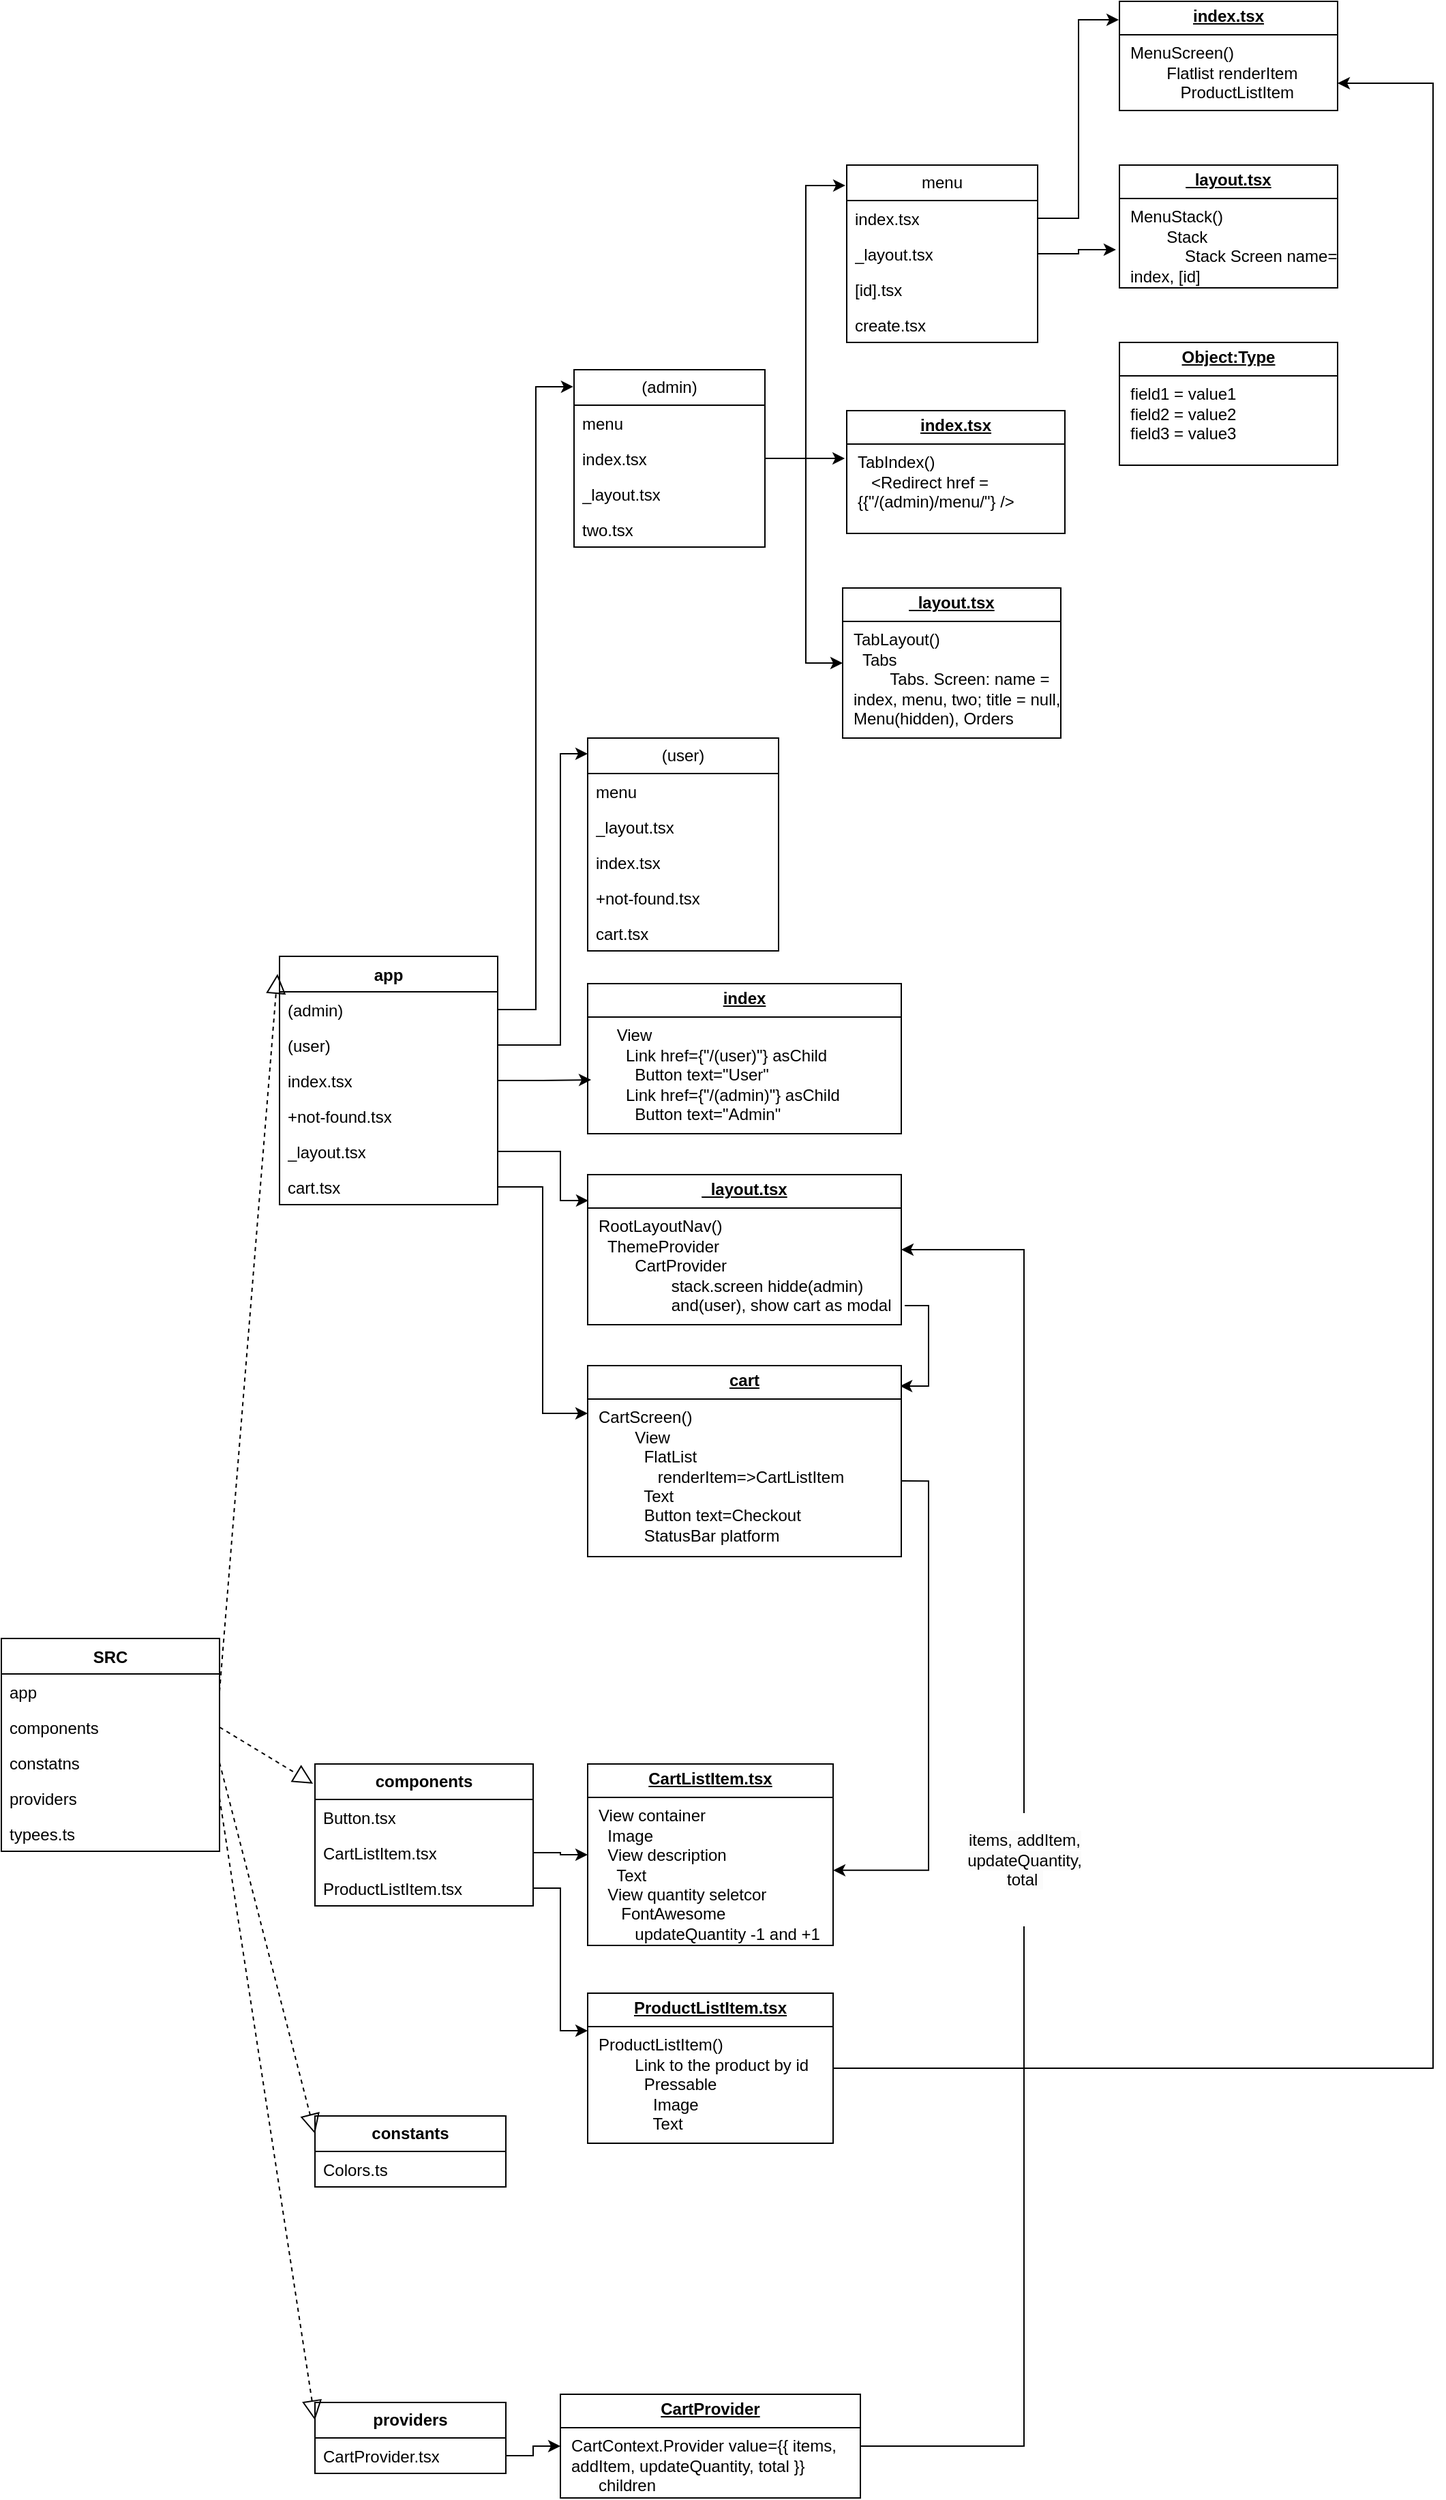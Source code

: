 <mxfile version="24.0.4" type="github">
  <diagram id="C5RBs43oDa-KdzZeNtuy" name="Page-1">
    <mxGraphModel dx="447" dy="1834" grid="1" gridSize="10" guides="1" tooltips="1" connect="1" arrows="1" fold="1" page="1" pageScale="1" pageWidth="827" pageHeight="1169" math="0" shadow="0">
      <root>
        <mxCell id="WIyWlLk6GJQsqaUBKTNV-0" />
        <mxCell id="WIyWlLk6GJQsqaUBKTNV-1" parent="WIyWlLk6GJQsqaUBKTNV-0" />
        <mxCell id="7DKWtnM72iD58uDvNaHA-1" value="SRC" style="swimlane;fontStyle=1;align=center;verticalAlign=top;childLayout=stackLayout;horizontal=1;startSize=26;horizontalStack=0;resizeParent=1;resizeParentMax=0;resizeLast=0;collapsible=1;marginBottom=0;whiteSpace=wrap;html=1;" vertex="1" parent="WIyWlLk6GJQsqaUBKTNV-1">
          <mxGeometry x="50" y="840" width="160" height="156" as="geometry" />
        </mxCell>
        <mxCell id="7DKWtnM72iD58uDvNaHA-2" value="app" style="text;strokeColor=none;fillColor=none;align=left;verticalAlign=top;spacingLeft=4;spacingRight=4;overflow=hidden;rotatable=0;points=[[0,0.5],[1,0.5]];portConstraint=eastwest;whiteSpace=wrap;html=1;" vertex="1" parent="7DKWtnM72iD58uDvNaHA-1">
          <mxGeometry y="26" width="160" height="26" as="geometry" />
        </mxCell>
        <mxCell id="7DKWtnM72iD58uDvNaHA-4" value="components" style="text;align=left;verticalAlign=top;spacingLeft=4;spacingRight=4;overflow=hidden;rotatable=0;points=[[0,0.5],[1,0.5]];portConstraint=eastwest;whiteSpace=wrap;html=1;" vertex="1" parent="7DKWtnM72iD58uDvNaHA-1">
          <mxGeometry y="52" width="160" height="26" as="geometry" />
        </mxCell>
        <mxCell id="7DKWtnM72iD58uDvNaHA-6" value="constatns&lt;span style=&quot;white-space: pre;&quot;&gt;&#x9;&lt;/span&gt;" style="text;strokeColor=none;fillColor=none;align=left;verticalAlign=top;spacingLeft=4;spacingRight=4;overflow=hidden;rotatable=0;points=[[0,0.5],[1,0.5]];portConstraint=eastwest;whiteSpace=wrap;html=1;" vertex="1" parent="7DKWtnM72iD58uDvNaHA-1">
          <mxGeometry y="78" width="160" height="26" as="geometry" />
        </mxCell>
        <mxCell id="7DKWtnM72iD58uDvNaHA-5" value="providers" style="text;strokeColor=none;fillColor=none;align=left;verticalAlign=top;spacingLeft=4;spacingRight=4;overflow=hidden;rotatable=0;points=[[0,0.5],[1,0.5]];portConstraint=eastwest;whiteSpace=wrap;html=1;" vertex="1" parent="7DKWtnM72iD58uDvNaHA-1">
          <mxGeometry y="104" width="160" height="26" as="geometry" />
        </mxCell>
        <mxCell id="7DKWtnM72iD58uDvNaHA-7" value="typees.ts" style="text;strokeColor=none;fillColor=none;align=left;verticalAlign=top;spacingLeft=4;spacingRight=4;overflow=hidden;rotatable=0;points=[[0,0.5],[1,0.5]];portConstraint=eastwest;whiteSpace=wrap;html=1;" vertex="1" parent="7DKWtnM72iD58uDvNaHA-1">
          <mxGeometry y="130" width="160" height="26" as="geometry" />
        </mxCell>
        <mxCell id="7DKWtnM72iD58uDvNaHA-8" value="app" style="swimlane;fontStyle=1;align=center;verticalAlign=top;childLayout=stackLayout;horizontal=1;startSize=26;horizontalStack=0;resizeParent=1;resizeParentMax=0;resizeLast=0;collapsible=1;marginBottom=0;whiteSpace=wrap;html=1;" vertex="1" parent="WIyWlLk6GJQsqaUBKTNV-1">
          <mxGeometry x="254" y="340" width="160" height="182" as="geometry" />
        </mxCell>
        <mxCell id="7DKWtnM72iD58uDvNaHA-9" value="(admin)" style="text;strokeColor=none;fillColor=none;align=left;verticalAlign=top;spacingLeft=4;spacingRight=4;overflow=hidden;rotatable=0;points=[[0,0.5],[1,0.5]];portConstraint=eastwest;whiteSpace=wrap;html=1;" vertex="1" parent="7DKWtnM72iD58uDvNaHA-8">
          <mxGeometry y="26" width="160" height="26" as="geometry" />
        </mxCell>
        <mxCell id="7DKWtnM72iD58uDvNaHA-11" value="(user)" style="text;strokeColor=none;fillColor=none;align=left;verticalAlign=top;spacingLeft=4;spacingRight=4;overflow=hidden;rotatable=0;points=[[0,0.5],[1,0.5]];portConstraint=eastwest;whiteSpace=wrap;html=1;" vertex="1" parent="7DKWtnM72iD58uDvNaHA-8">
          <mxGeometry y="52" width="160" height="26" as="geometry" />
        </mxCell>
        <mxCell id="7DKWtnM72iD58uDvNaHA-12" value="index.tsx" style="text;strokeColor=none;fillColor=none;align=left;verticalAlign=top;spacingLeft=4;spacingRight=4;overflow=hidden;rotatable=0;points=[[0,0.5],[1,0.5]];portConstraint=eastwest;whiteSpace=wrap;html=1;" vertex="1" parent="7DKWtnM72iD58uDvNaHA-8">
          <mxGeometry y="78" width="160" height="26" as="geometry" />
        </mxCell>
        <mxCell id="7DKWtnM72iD58uDvNaHA-15" value="+not-found.tsx" style="text;strokeColor=none;fillColor=none;align=left;verticalAlign=top;spacingLeft=4;spacingRight=4;overflow=hidden;rotatable=0;points=[[0,0.5],[1,0.5]];portConstraint=eastwest;whiteSpace=wrap;html=1;" vertex="1" parent="7DKWtnM72iD58uDvNaHA-8">
          <mxGeometry y="104" width="160" height="26" as="geometry" />
        </mxCell>
        <mxCell id="7DKWtnM72iD58uDvNaHA-14" value="_layout.tsx" style="text;strokeColor=none;fillColor=none;align=left;verticalAlign=top;spacingLeft=4;spacingRight=4;overflow=hidden;rotatable=0;points=[[0,0.5],[1,0.5]];portConstraint=eastwest;whiteSpace=wrap;html=1;" vertex="1" parent="7DKWtnM72iD58uDvNaHA-8">
          <mxGeometry y="130" width="160" height="26" as="geometry" />
        </mxCell>
        <mxCell id="7DKWtnM72iD58uDvNaHA-13" value="cart.tsx" style="text;strokeColor=none;fillColor=none;align=left;verticalAlign=top;spacingLeft=4;spacingRight=4;overflow=hidden;rotatable=0;points=[[0,0.5],[1,0.5]];portConstraint=eastwest;whiteSpace=wrap;html=1;" vertex="1" parent="7DKWtnM72iD58uDvNaHA-8">
          <mxGeometry y="156" width="160" height="26" as="geometry" />
        </mxCell>
        <mxCell id="7DKWtnM72iD58uDvNaHA-20" value="&lt;b&gt;components&lt;/b&gt;" style="swimlane;fontStyle=0;childLayout=stackLayout;horizontal=1;startSize=26;fillColor=none;horizontalStack=0;resizeParent=1;resizeParentMax=0;resizeLast=0;collapsible=1;marginBottom=0;whiteSpace=wrap;html=1;" vertex="1" parent="WIyWlLk6GJQsqaUBKTNV-1">
          <mxGeometry x="280" y="932" width="160" height="104" as="geometry" />
        </mxCell>
        <mxCell id="7DKWtnM72iD58uDvNaHA-21" value="Button.tsx" style="text;strokeColor=none;fillColor=none;align=left;verticalAlign=top;spacingLeft=4;spacingRight=4;overflow=hidden;rotatable=0;points=[[0,0.5],[1,0.5]];portConstraint=eastwest;whiteSpace=wrap;html=1;" vertex="1" parent="7DKWtnM72iD58uDvNaHA-20">
          <mxGeometry y="26" width="160" height="26" as="geometry" />
        </mxCell>
        <mxCell id="7DKWtnM72iD58uDvNaHA-22" value="CartListItem.tsx" style="text;strokeColor=none;fillColor=none;align=left;verticalAlign=top;spacingLeft=4;spacingRight=4;overflow=hidden;rotatable=0;points=[[0,0.5],[1,0.5]];portConstraint=eastwest;whiteSpace=wrap;html=1;" vertex="1" parent="7DKWtnM72iD58uDvNaHA-20">
          <mxGeometry y="52" width="160" height="26" as="geometry" />
        </mxCell>
        <mxCell id="7DKWtnM72iD58uDvNaHA-23" value="ProductListItem.tsx" style="text;strokeColor=none;fillColor=none;align=left;verticalAlign=top;spacingLeft=4;spacingRight=4;overflow=hidden;rotatable=0;points=[[0,0.5],[1,0.5]];portConstraint=eastwest;whiteSpace=wrap;html=1;" vertex="1" parent="7DKWtnM72iD58uDvNaHA-20">
          <mxGeometry y="78" width="160" height="26" as="geometry" />
        </mxCell>
        <mxCell id="7DKWtnM72iD58uDvNaHA-24" value="&lt;b&gt;constants&lt;/b&gt;" style="swimlane;fontStyle=0;childLayout=stackLayout;horizontal=1;startSize=26;fillColor=none;horizontalStack=0;resizeParent=1;resizeParentMax=0;resizeLast=0;collapsible=1;marginBottom=0;whiteSpace=wrap;html=1;" vertex="1" parent="WIyWlLk6GJQsqaUBKTNV-1">
          <mxGeometry x="280" y="1190" width="140" height="52" as="geometry" />
        </mxCell>
        <mxCell id="7DKWtnM72iD58uDvNaHA-25" value="Colors.ts" style="text;strokeColor=none;fillColor=none;align=left;verticalAlign=top;spacingLeft=4;spacingRight=4;overflow=hidden;rotatable=0;points=[[0,0.5],[1,0.5]];portConstraint=eastwest;whiteSpace=wrap;html=1;" vertex="1" parent="7DKWtnM72iD58uDvNaHA-24">
          <mxGeometry y="26" width="140" height="26" as="geometry" />
        </mxCell>
        <mxCell id="7DKWtnM72iD58uDvNaHA-28" value="&lt;b&gt;providers&lt;/b&gt;" style="swimlane;fontStyle=0;childLayout=stackLayout;horizontal=1;startSize=26;fillColor=none;horizontalStack=0;resizeParent=1;resizeParentMax=0;resizeLast=0;collapsible=1;marginBottom=0;whiteSpace=wrap;html=1;" vertex="1" parent="WIyWlLk6GJQsqaUBKTNV-1">
          <mxGeometry x="280" y="1400" width="140" height="52" as="geometry" />
        </mxCell>
        <mxCell id="7DKWtnM72iD58uDvNaHA-29" value="CartProvider.tsx" style="text;strokeColor=none;fillColor=none;align=left;verticalAlign=top;spacingLeft=4;spacingRight=4;overflow=hidden;rotatable=0;points=[[0,0.5],[1,0.5]];portConstraint=eastwest;whiteSpace=wrap;html=1;" vertex="1" parent="7DKWtnM72iD58uDvNaHA-28">
          <mxGeometry y="26" width="140" height="26" as="geometry" />
        </mxCell>
        <mxCell id="7DKWtnM72iD58uDvNaHA-33" value="" style="endArrow=block;dashed=1;endFill=0;endSize=12;html=1;rounded=0;entryX=-0.009;entryY=0.071;entryDx=0;entryDy=0;entryPerimeter=0;exitX=1;exitY=0.5;exitDx=0;exitDy=0;" edge="1" parent="WIyWlLk6GJQsqaUBKTNV-1" source="7DKWtnM72iD58uDvNaHA-2" target="7DKWtnM72iD58uDvNaHA-8">
          <mxGeometry width="160" relative="1" as="geometry">
            <mxPoint x="210" y="300" as="sourcePoint" />
            <mxPoint x="260" y="130" as="targetPoint" />
          </mxGeometry>
        </mxCell>
        <mxCell id="7DKWtnM72iD58uDvNaHA-34" value="" style="endArrow=block;dashed=1;endFill=0;endSize=12;html=1;rounded=0;entryX=-0.009;entryY=0.139;entryDx=0;entryDy=0;entryPerimeter=0;exitX=1;exitY=0.5;exitDx=0;exitDy=0;" edge="1" parent="WIyWlLk6GJQsqaUBKTNV-1" source="7DKWtnM72iD58uDvNaHA-4" target="7DKWtnM72iD58uDvNaHA-20">
          <mxGeometry width="160" relative="1" as="geometry">
            <mxPoint x="220" y="310" as="sourcePoint" />
            <mxPoint x="279" y="143" as="targetPoint" />
          </mxGeometry>
        </mxCell>
        <mxCell id="7DKWtnM72iD58uDvNaHA-35" value="" style="endArrow=block;dashed=1;endFill=0;endSize=12;html=1;rounded=0;entryX=0;entryY=0.25;entryDx=0;entryDy=0;exitX=1;exitY=0.5;exitDx=0;exitDy=0;" edge="1" parent="WIyWlLk6GJQsqaUBKTNV-1" source="7DKWtnM72iD58uDvNaHA-6" target="7DKWtnM72iD58uDvNaHA-24">
          <mxGeometry width="160" relative="1" as="geometry">
            <mxPoint x="211" y="350" as="sourcePoint" />
            <mxPoint x="270" y="369" as="targetPoint" />
          </mxGeometry>
        </mxCell>
        <mxCell id="7DKWtnM72iD58uDvNaHA-36" value="" style="endArrow=block;dashed=1;endFill=0;endSize=12;html=1;rounded=0;entryX=0;entryY=0.25;entryDx=0;entryDy=0;exitX=1;exitY=0.5;exitDx=0;exitDy=0;" edge="1" parent="WIyWlLk6GJQsqaUBKTNV-1" source="7DKWtnM72iD58uDvNaHA-5" target="7DKWtnM72iD58uDvNaHA-28">
          <mxGeometry width="160" relative="1" as="geometry">
            <mxPoint x="211" y="380" as="sourcePoint" />
            <mxPoint x="270" y="503" as="targetPoint" />
          </mxGeometry>
        </mxCell>
        <mxCell id="7DKWtnM72iD58uDvNaHA-101" style="edgeStyle=orthogonalEdgeStyle;rounded=0;orthogonalLoop=1;jettySize=auto;html=1;entryX=0;entryY=0.5;entryDx=0;entryDy=0;" edge="1" parent="WIyWlLk6GJQsqaUBKTNV-1" source="7DKWtnM72iD58uDvNaHA-38" target="7DKWtnM72iD58uDvNaHA-95">
          <mxGeometry relative="1" as="geometry">
            <Array as="points">
              <mxPoint x="640" y="-25" />
              <mxPoint x="640" y="125" />
            </Array>
          </mxGeometry>
        </mxCell>
        <mxCell id="7DKWtnM72iD58uDvNaHA-38" value="(admin)" style="swimlane;fontStyle=0;childLayout=stackLayout;horizontal=1;startSize=26;fillColor=none;horizontalStack=0;resizeParent=1;resizeParentMax=0;resizeLast=0;collapsible=1;marginBottom=0;whiteSpace=wrap;html=1;" vertex="1" parent="WIyWlLk6GJQsqaUBKTNV-1">
          <mxGeometry x="470" y="-90" width="140" height="130" as="geometry" />
        </mxCell>
        <mxCell id="7DKWtnM72iD58uDvNaHA-39" value="menu" style="text;strokeColor=none;fillColor=none;align=left;verticalAlign=top;spacingLeft=4;spacingRight=4;overflow=hidden;rotatable=0;points=[[0,0.5],[1,0.5]];portConstraint=eastwest;whiteSpace=wrap;html=1;" vertex="1" parent="7DKWtnM72iD58uDvNaHA-38">
          <mxGeometry y="26" width="140" height="26" as="geometry" />
        </mxCell>
        <mxCell id="7DKWtnM72iD58uDvNaHA-40" value="index.tsx&lt;span style=&quot;white-space: pre;&quot;&gt;&#x9;&lt;/span&gt;&lt;span style=&quot;white-space: pre;&quot;&gt;&#x9;&lt;/span&gt;" style="text;strokeColor=none;fillColor=none;align=left;verticalAlign=top;spacingLeft=4;spacingRight=4;overflow=hidden;rotatable=0;points=[[0,0.5],[1,0.5]];portConstraint=eastwest;whiteSpace=wrap;html=1;" vertex="1" parent="7DKWtnM72iD58uDvNaHA-38">
          <mxGeometry y="52" width="140" height="26" as="geometry" />
        </mxCell>
        <mxCell id="7DKWtnM72iD58uDvNaHA-41" value="_layout.tsx" style="text;strokeColor=none;fillColor=none;align=left;verticalAlign=top;spacingLeft=4;spacingRight=4;overflow=hidden;rotatable=0;points=[[0,0.5],[1,0.5]];portConstraint=eastwest;whiteSpace=wrap;html=1;" vertex="1" parent="7DKWtnM72iD58uDvNaHA-38">
          <mxGeometry y="78" width="140" height="26" as="geometry" />
        </mxCell>
        <mxCell id="7DKWtnM72iD58uDvNaHA-42" value="two.tsx" style="text;strokeColor=none;fillColor=none;align=left;verticalAlign=top;spacingLeft=4;spacingRight=4;overflow=hidden;rotatable=0;points=[[0,0.5],[1,0.5]];portConstraint=eastwest;whiteSpace=wrap;html=1;" vertex="1" parent="7DKWtnM72iD58uDvNaHA-38">
          <mxGeometry y="104" width="140" height="26" as="geometry" />
        </mxCell>
        <mxCell id="7DKWtnM72iD58uDvNaHA-47" value="(user)" style="swimlane;fontStyle=0;childLayout=stackLayout;horizontal=1;startSize=26;fillColor=none;horizontalStack=0;resizeParent=1;resizeParentMax=0;resizeLast=0;collapsible=1;marginBottom=0;whiteSpace=wrap;html=1;" vertex="1" parent="WIyWlLk6GJQsqaUBKTNV-1">
          <mxGeometry x="480" y="180" width="140" height="156" as="geometry" />
        </mxCell>
        <mxCell id="7DKWtnM72iD58uDvNaHA-48" value="menu" style="text;strokeColor=none;fillColor=none;align=left;verticalAlign=top;spacingLeft=4;spacingRight=4;overflow=hidden;rotatable=0;points=[[0,0.5],[1,0.5]];portConstraint=eastwest;whiteSpace=wrap;html=1;" vertex="1" parent="7DKWtnM72iD58uDvNaHA-47">
          <mxGeometry y="26" width="140" height="26" as="geometry" />
        </mxCell>
        <mxCell id="7DKWtnM72iD58uDvNaHA-49" value="_layout.tsx&lt;span style=&quot;white-space: pre;&quot;&gt;&#x9;&lt;/span&gt;&lt;span style=&quot;white-space: pre;&quot;&gt;&#x9;&lt;/span&gt;" style="text;strokeColor=none;fillColor=none;align=left;verticalAlign=top;spacingLeft=4;spacingRight=4;overflow=hidden;rotatable=0;points=[[0,0.5],[1,0.5]];portConstraint=eastwest;whiteSpace=wrap;html=1;" vertex="1" parent="7DKWtnM72iD58uDvNaHA-47">
          <mxGeometry y="52" width="140" height="26" as="geometry" />
        </mxCell>
        <mxCell id="7DKWtnM72iD58uDvNaHA-50" value="index.tsx" style="text;strokeColor=none;fillColor=none;align=left;verticalAlign=top;spacingLeft=4;spacingRight=4;overflow=hidden;rotatable=0;points=[[0,0.5],[1,0.5]];portConstraint=eastwest;whiteSpace=wrap;html=1;" vertex="1" parent="7DKWtnM72iD58uDvNaHA-47">
          <mxGeometry y="78" width="140" height="26" as="geometry" />
        </mxCell>
        <mxCell id="7DKWtnM72iD58uDvNaHA-51" value="+not-found.tsx" style="text;strokeColor=none;fillColor=none;align=left;verticalAlign=top;spacingLeft=4;spacingRight=4;overflow=hidden;rotatable=0;points=[[0,0.5],[1,0.5]];portConstraint=eastwest;whiteSpace=wrap;html=1;" vertex="1" parent="7DKWtnM72iD58uDvNaHA-47">
          <mxGeometry y="104" width="140" height="26" as="geometry" />
        </mxCell>
        <mxCell id="7DKWtnM72iD58uDvNaHA-52" value="cart.tsx" style="text;strokeColor=none;fillColor=none;align=left;verticalAlign=top;spacingLeft=4;spacingRight=4;overflow=hidden;rotatable=0;points=[[0,0.5],[1,0.5]];portConstraint=eastwest;whiteSpace=wrap;html=1;" vertex="1" parent="7DKWtnM72iD58uDvNaHA-47">
          <mxGeometry y="130" width="140" height="26" as="geometry" />
        </mxCell>
        <mxCell id="7DKWtnM72iD58uDvNaHA-53" value="menu" style="swimlane;fontStyle=0;childLayout=stackLayout;horizontal=1;startSize=26;fillColor=none;horizontalStack=0;resizeParent=1;resizeParentMax=0;resizeLast=0;collapsible=1;marginBottom=0;whiteSpace=wrap;html=1;" vertex="1" parent="WIyWlLk6GJQsqaUBKTNV-1">
          <mxGeometry x="670" y="-240" width="140" height="130" as="geometry" />
        </mxCell>
        <mxCell id="7DKWtnM72iD58uDvNaHA-54" value="index.tsx" style="text;strokeColor=none;fillColor=none;align=left;verticalAlign=top;spacingLeft=4;spacingRight=4;overflow=hidden;rotatable=0;points=[[0,0.5],[1,0.5]];portConstraint=eastwest;whiteSpace=wrap;html=1;" vertex="1" parent="7DKWtnM72iD58uDvNaHA-53">
          <mxGeometry y="26" width="140" height="26" as="geometry" />
        </mxCell>
        <mxCell id="7DKWtnM72iD58uDvNaHA-57" value="_layout.tsx" style="text;strokeColor=none;fillColor=none;align=left;verticalAlign=top;spacingLeft=4;spacingRight=4;overflow=hidden;rotatable=0;points=[[0,0.5],[1,0.5]];portConstraint=eastwest;whiteSpace=wrap;html=1;" vertex="1" parent="7DKWtnM72iD58uDvNaHA-53">
          <mxGeometry y="52" width="140" height="26" as="geometry" />
        </mxCell>
        <mxCell id="7DKWtnM72iD58uDvNaHA-55" value="[id].tsx" style="text;strokeColor=none;fillColor=none;align=left;verticalAlign=top;spacingLeft=4;spacingRight=4;overflow=hidden;rotatable=0;points=[[0,0.5],[1,0.5]];portConstraint=eastwest;whiteSpace=wrap;html=1;" vertex="1" parent="7DKWtnM72iD58uDvNaHA-53">
          <mxGeometry y="78" width="140" height="26" as="geometry" />
        </mxCell>
        <mxCell id="7DKWtnM72iD58uDvNaHA-56" value="create.tsx" style="text;strokeColor=none;fillColor=none;align=left;verticalAlign=top;spacingLeft=4;spacingRight=4;overflow=hidden;rotatable=0;points=[[0,0.5],[1,0.5]];portConstraint=eastwest;whiteSpace=wrap;html=1;" vertex="1" parent="7DKWtnM72iD58uDvNaHA-53">
          <mxGeometry y="104" width="140" height="26" as="geometry" />
        </mxCell>
        <mxCell id="7DKWtnM72iD58uDvNaHA-89" style="edgeStyle=orthogonalEdgeStyle;rounded=0;orthogonalLoop=1;jettySize=auto;html=1;entryX=0.996;entryY=0.107;entryDx=0;entryDy=0;exitX=1.011;exitY=0.873;exitDx=0;exitDy=0;exitPerimeter=0;entryPerimeter=0;" edge="1" parent="WIyWlLk6GJQsqaUBKTNV-1" source="7DKWtnM72iD58uDvNaHA-70" target="7DKWtnM72iD58uDvNaHA-72">
          <mxGeometry relative="1" as="geometry">
            <Array as="points">
              <mxPoint x="730" y="596" />
              <mxPoint x="730" y="655" />
            </Array>
          </mxGeometry>
        </mxCell>
        <mxCell id="7DKWtnM72iD58uDvNaHA-70" value="&lt;p style=&quot;margin:0px;margin-top:4px;text-align:center;text-decoration:underline;&quot;&gt;&lt;b&gt;_layout.tsx&lt;/b&gt;&lt;/p&gt;&lt;hr size=&quot;1&quot; style=&quot;border-style:solid;&quot;&gt;&lt;p style=&quot;margin:0px;margin-left:8px;&quot;&gt;RootLayoutNav()&lt;br&gt;&lt;/p&gt;&lt;p style=&quot;margin:0px;margin-left:8px;&quot;&gt;&amp;nbsp; ThemeProvider&lt;/p&gt;&lt;p style=&quot;margin:0px;margin-left:8px;&quot;&gt;&amp;nbsp; &amp;nbsp; &amp;nbsp;&amp;nbsp;&lt;span style=&quot;white-space: pre;&quot;&gt;&#x9;&lt;/span&gt;CartProvider&lt;br&gt;&lt;/p&gt;&lt;p style=&quot;margin:0px;margin-left:8px;&quot;&gt;&lt;span style=&quot;white-space: pre;&quot;&gt;&#x9;&lt;/span&gt;&lt;span style=&quot;white-space: pre;&quot;&gt;&#x9;&lt;/span&gt;stack.screen hidde(admin)&amp;nbsp; &lt;span style=&quot;white-space: pre;&quot;&gt;&#x9;&lt;/span&gt;&lt;span style=&quot;white-space: pre;&quot;&gt;&#x9;&lt;/span&gt;and(user), show cart as modal&lt;br&gt;&lt;/p&gt;&lt;p style=&quot;margin:0px;margin-left:8px;&quot;&gt;&lt;br&gt;&lt;/p&gt;" style="verticalAlign=top;align=left;overflow=fill;html=1;whiteSpace=wrap;" vertex="1" parent="WIyWlLk6GJQsqaUBKTNV-1">
          <mxGeometry x="480" y="500" width="230" height="110" as="geometry" />
        </mxCell>
        <mxCell id="7DKWtnM72iD58uDvNaHA-71" value="&lt;p style=&quot;margin:0px;margin-top:4px;text-align:center;text-decoration:underline;&quot;&gt;&lt;b&gt;index&lt;/b&gt;&lt;/p&gt;&lt;hr size=&quot;1&quot; style=&quot;border-style:solid;&quot;&gt;&lt;p style=&quot;margin:0px;margin-left:8px;&quot;&gt;&amp;nbsp; &amp;nbsp; View&lt;/p&gt;&lt;p style=&quot;margin:0px;margin-left:8px;&quot;&gt;&amp;nbsp; &amp;nbsp; &amp;nbsp; Link href={&quot;/(user)&quot;} asChild&lt;/p&gt;&lt;p style=&quot;margin:0px;margin-left:8px;&quot;&gt;&amp;nbsp; &amp;nbsp; &amp;nbsp; &amp;nbsp; Button text=&quot;User&quot;&amp;nbsp;&lt;/p&gt;&lt;p style=&quot;margin:0px;margin-left:8px;&quot;&gt;&lt;span style=&quot;background-color: initial;&quot;&gt;&amp;nbsp; &amp;nbsp; &amp;nbsp; Link href={&quot;/(admin)&quot;} asChild&lt;/span&gt;&lt;br&gt;&lt;/p&gt;&lt;p style=&quot;margin:0px;margin-left:8px;&quot;&gt;&amp;nbsp; &amp;nbsp; &amp;nbsp; &amp;nbsp; Button text=&quot;Admin&quot;&lt;/p&gt;&lt;p style=&quot;margin:0px;margin-left:8px;&quot;&gt;&lt;br&gt;&lt;/p&gt;" style="verticalAlign=top;align=left;overflow=fill;html=1;whiteSpace=wrap;" vertex="1" parent="WIyWlLk6GJQsqaUBKTNV-1">
          <mxGeometry x="480" y="360" width="230" height="110" as="geometry" />
        </mxCell>
        <mxCell id="7DKWtnM72iD58uDvNaHA-91" style="edgeStyle=orthogonalEdgeStyle;rounded=0;orthogonalLoop=1;jettySize=auto;html=1;exitX=1.002;exitY=0.604;exitDx=0;exitDy=0;entryX=1;entryY=0.586;entryDx=0;entryDy=0;entryPerimeter=0;exitPerimeter=0;" edge="1" parent="WIyWlLk6GJQsqaUBKTNV-1" source="7DKWtnM72iD58uDvNaHA-72" target="7DKWtnM72iD58uDvNaHA-90">
          <mxGeometry relative="1" as="geometry">
            <mxPoint x="670" y="970" as="targetPoint" />
          </mxGeometry>
        </mxCell>
        <mxCell id="7DKWtnM72iD58uDvNaHA-72" value="&lt;p style=&quot;margin:0px;margin-top:4px;text-align:center;text-decoration:underline;&quot;&gt;&lt;b&gt;cart&lt;/b&gt;&lt;/p&gt;&lt;hr size=&quot;1&quot; style=&quot;border-style:solid;&quot;&gt;&lt;p style=&quot;margin:0px;margin-left:8px;&quot;&gt;CartScreen()&lt;/p&gt;&lt;p style=&quot;margin:0px;margin-left:8px;&quot;&gt;&lt;span style=&quot;white-space: pre;&quot;&gt;&#x9;&lt;/span&gt;View&lt;br&gt;&lt;/p&gt;&lt;p style=&quot;margin:0px;margin-left:8px;&quot;&gt;&lt;span style=&quot;white-space: pre;&quot;&gt;&#x9;&amp;nbsp;&lt;/span&gt;&amp;nbsp;FlatList&lt;br&gt;&lt;/p&gt;&lt;p style=&quot;margin:0px;margin-left:8px;&quot;&gt;&lt;span style=&quot;white-space: pre;&quot;&gt;&#x9;&lt;/span&gt;&amp;nbsp; &amp;nbsp; &amp;nbsp;renderItem=&amp;gt;CartListItem&lt;br&gt;&lt;/p&gt;&lt;p style=&quot;margin:0px;margin-left:8px;&quot;&gt;&lt;span style=&quot;white-space: pre;&quot;&gt;&#x9;&lt;/span&gt;&amp;nbsp; Text&lt;br&gt;&lt;/p&gt;&lt;p style=&quot;margin:0px;margin-left:8px;&quot;&gt;&lt;span style=&quot;white-space: pre;&quot;&gt;&#x9;&lt;/span&gt;&amp;nbsp; Button text=Checkout&lt;br&gt;&lt;/p&gt;&lt;p style=&quot;margin:0px;margin-left:8px;&quot;&gt;&lt;span style=&quot;white-space: pre;&quot;&gt;&#x9;&lt;/span&gt;&amp;nbsp; StatusBar platform&lt;br&gt;&lt;/p&gt;" style="verticalAlign=top;align=left;overflow=fill;html=1;whiteSpace=wrap;" vertex="1" parent="WIyWlLk6GJQsqaUBKTNV-1">
          <mxGeometry x="480" y="640" width="230" height="140" as="geometry" />
        </mxCell>
        <mxCell id="7DKWtnM72iD58uDvNaHA-76" style="edgeStyle=orthogonalEdgeStyle;rounded=0;orthogonalLoop=1;jettySize=auto;html=1;entryX=0;entryY=0.25;entryDx=0;entryDy=0;" edge="1" parent="WIyWlLk6GJQsqaUBKTNV-1" source="7DKWtnM72iD58uDvNaHA-13" target="7DKWtnM72iD58uDvNaHA-72">
          <mxGeometry relative="1" as="geometry" />
        </mxCell>
        <mxCell id="7DKWtnM72iD58uDvNaHA-77" style="edgeStyle=orthogonalEdgeStyle;rounded=0;orthogonalLoop=1;jettySize=auto;html=1;entryX=0.002;entryY=0.173;entryDx=0;entryDy=0;entryPerimeter=0;" edge="1" parent="WIyWlLk6GJQsqaUBKTNV-1" source="7DKWtnM72iD58uDvNaHA-14" target="7DKWtnM72iD58uDvNaHA-70">
          <mxGeometry relative="1" as="geometry">
            <Array as="points">
              <mxPoint x="460" y="483" />
              <mxPoint x="460" y="519" />
            </Array>
          </mxGeometry>
        </mxCell>
        <mxCell id="7DKWtnM72iD58uDvNaHA-78" style="edgeStyle=orthogonalEdgeStyle;rounded=0;orthogonalLoop=1;jettySize=auto;html=1;entryX=0.011;entryY=0.641;entryDx=0;entryDy=0;entryPerimeter=0;" edge="1" parent="WIyWlLk6GJQsqaUBKTNV-1" source="7DKWtnM72iD58uDvNaHA-12" target="7DKWtnM72iD58uDvNaHA-71">
          <mxGeometry relative="1" as="geometry" />
        </mxCell>
        <mxCell id="7DKWtnM72iD58uDvNaHA-79" style="edgeStyle=orthogonalEdgeStyle;rounded=0;orthogonalLoop=1;jettySize=auto;html=1;entryX=0;entryY=0.074;entryDx=0;entryDy=0;entryPerimeter=0;" edge="1" parent="WIyWlLk6GJQsqaUBKTNV-1" source="7DKWtnM72iD58uDvNaHA-11" target="7DKWtnM72iD58uDvNaHA-47">
          <mxGeometry relative="1" as="geometry">
            <Array as="points">
              <mxPoint x="460" y="405" />
              <mxPoint x="460" y="192" />
            </Array>
          </mxGeometry>
        </mxCell>
        <mxCell id="7DKWtnM72iD58uDvNaHA-80" style="edgeStyle=orthogonalEdgeStyle;rounded=0;orthogonalLoop=1;jettySize=auto;html=1;entryX=-0.004;entryY=0.096;entryDx=0;entryDy=0;entryPerimeter=0;" edge="1" parent="WIyWlLk6GJQsqaUBKTNV-1" source="7DKWtnM72iD58uDvNaHA-9" target="7DKWtnM72iD58uDvNaHA-38">
          <mxGeometry relative="1" as="geometry" />
        </mxCell>
        <mxCell id="7DKWtnM72iD58uDvNaHA-94" value="&#xa;&lt;span style=&quot;color: rgb(0, 0, 0); font-family: Helvetica; font-size: 12px; font-style: normal; font-variant-ligatures: normal; font-variant-caps: normal; font-weight: 400; letter-spacing: normal; orphans: 2; text-align: left; text-indent: 0px; text-transform: none; widows: 2; word-spacing: 0px; -webkit-text-stroke-width: 0px; white-space: normal; background-color: rgb(251, 251, 251); text-decoration-thickness: initial; text-decoration-style: initial; text-decoration-color: initial; display: inline !important; float: none;&quot;&gt;items, addItem, updateQuantity, total&lt;span&gt;&amp;nbsp;&lt;/span&gt;&lt;/span&gt;&#xa;&#xa;" style="edgeStyle=orthogonalEdgeStyle;rounded=0;orthogonalLoop=1;jettySize=auto;html=1;entryX=1;entryY=0.5;entryDx=0;entryDy=0;" edge="1" parent="WIyWlLk6GJQsqaUBKTNV-1" source="7DKWtnM72iD58uDvNaHA-86" target="7DKWtnM72iD58uDvNaHA-70">
          <mxGeometry relative="1" as="geometry">
            <Array as="points">
              <mxPoint x="800" y="1432" />
              <mxPoint x="800" y="555" />
            </Array>
          </mxGeometry>
        </mxCell>
        <mxCell id="7DKWtnM72iD58uDvNaHA-86" value="&lt;p style=&quot;margin:0px;margin-top:4px;text-align:center;text-decoration:underline;&quot;&gt;&lt;b&gt;CartProvider&lt;/b&gt;&lt;/p&gt;&lt;hr size=&quot;1&quot; style=&quot;border-style:solid;&quot;&gt;&lt;p style=&quot;margin:0px;margin-left:8px;&quot;&gt;CartContext.Provider value={{ items, addItem, updateQuantity, total }}&lt;/p&gt;&lt;p style=&quot;margin:0px;margin-left:8px;&quot;&gt;&amp;nbsp; &amp;nbsp; &amp;nbsp; children&lt;/p&gt;" style="verticalAlign=top;align=left;overflow=fill;html=1;whiteSpace=wrap;" vertex="1" parent="WIyWlLk6GJQsqaUBKTNV-1">
          <mxGeometry x="460" y="1394" width="220" height="76" as="geometry" />
        </mxCell>
        <mxCell id="7DKWtnM72iD58uDvNaHA-87" style="edgeStyle=orthogonalEdgeStyle;rounded=0;orthogonalLoop=1;jettySize=auto;html=1;entryX=0;entryY=0.5;entryDx=0;entryDy=0;" edge="1" parent="WIyWlLk6GJQsqaUBKTNV-1" source="7DKWtnM72iD58uDvNaHA-29" target="7DKWtnM72iD58uDvNaHA-86">
          <mxGeometry relative="1" as="geometry" />
        </mxCell>
        <mxCell id="7DKWtnM72iD58uDvNaHA-90" value="&lt;p style=&quot;margin:0px;margin-top:4px;text-align:center;text-decoration:underline;&quot;&gt;&lt;span style=&quot;text-align: left;&quot;&gt;&lt;b&gt;CartListItem.tsx&lt;/b&gt;&lt;/span&gt;&lt;br&gt;&lt;/p&gt;&lt;hr size=&quot;1&quot; style=&quot;border-style:solid;&quot;&gt;&lt;p style=&quot;margin:0px;margin-left:8px;&quot;&gt;View container&lt;/p&gt;&lt;p style=&quot;margin:0px;margin-left:8px;&quot;&gt;&amp;nbsp; Image&amp;nbsp;&lt;/p&gt;&lt;p style=&quot;margin:0px;margin-left:8px;&quot;&gt;&amp;nbsp; View description&lt;/p&gt;&lt;p style=&quot;margin:0px;margin-left:8px;&quot;&gt;&amp;nbsp; &amp;nbsp; Text&amp;nbsp;&lt;/p&gt;&lt;p style=&quot;margin:0px;margin-left:8px;&quot;&gt;&amp;nbsp; View quantity seletcor&lt;/p&gt;&lt;p style=&quot;margin:0px;margin-left:8px;&quot;&gt;&amp;nbsp; &amp;nbsp; &amp;nbsp;FontAwesome&lt;/p&gt;&lt;p style=&quot;margin:0px;margin-left:8px;&quot;&gt;&lt;span style=&quot;white-space: pre;&quot;&gt;&#x9;&lt;/span&gt;updateQuantity -1 and +1&lt;br&gt;&lt;/p&gt;" style="verticalAlign=top;align=left;overflow=fill;html=1;whiteSpace=wrap;" vertex="1" parent="WIyWlLk6GJQsqaUBKTNV-1">
          <mxGeometry x="480" y="932" width="180" height="133" as="geometry" />
        </mxCell>
        <mxCell id="7DKWtnM72iD58uDvNaHA-93" style="edgeStyle=orthogonalEdgeStyle;rounded=0;orthogonalLoop=1;jettySize=auto;html=1;entryX=0;entryY=0.5;entryDx=0;entryDy=0;" edge="1" parent="WIyWlLk6GJQsqaUBKTNV-1" source="7DKWtnM72iD58uDvNaHA-22" target="7DKWtnM72iD58uDvNaHA-90">
          <mxGeometry relative="1" as="geometry" />
        </mxCell>
        <mxCell id="7DKWtnM72iD58uDvNaHA-95" value="&lt;p style=&quot;margin:0px;margin-top:4px;text-align:center;text-decoration:underline;&quot;&gt;&lt;b&gt;_layout.tsx&lt;/b&gt;&lt;/p&gt;&lt;hr size=&quot;1&quot; style=&quot;border-style:solid;&quot;&gt;&lt;p style=&quot;margin:0px;margin-left:8px;&quot;&gt;TabLayout()&lt;br&gt;&lt;/p&gt;&lt;p style=&quot;margin:0px;margin-left:8px;&quot;&gt;&amp;nbsp; Tabs&amp;nbsp;&lt;/p&gt;&lt;p style=&quot;margin:0px;margin-left:8px;&quot;&gt;&lt;span style=&quot;white-space: pre;&quot;&gt;&#x9;&lt;/span&gt;Tabs. Screen: name = index, menu, two; title = null, Menu(hidden), Orders&lt;br&gt;&lt;/p&gt;" style="verticalAlign=top;align=left;overflow=fill;html=1;whiteSpace=wrap;" vertex="1" parent="WIyWlLk6GJQsqaUBKTNV-1">
          <mxGeometry x="667" y="70" width="160" height="110" as="geometry" />
        </mxCell>
        <mxCell id="7DKWtnM72iD58uDvNaHA-96" style="edgeStyle=orthogonalEdgeStyle;rounded=0;orthogonalLoop=1;jettySize=auto;html=1;entryX=-0.007;entryY=0.115;entryDx=0;entryDy=0;entryPerimeter=0;" edge="1" parent="WIyWlLk6GJQsqaUBKTNV-1" source="7DKWtnM72iD58uDvNaHA-40" target="7DKWtnM72iD58uDvNaHA-53">
          <mxGeometry relative="1" as="geometry" />
        </mxCell>
        <mxCell id="7DKWtnM72iD58uDvNaHA-97" value="&lt;p style=&quot;margin:0px;margin-top:4px;text-align:center;text-decoration:underline;&quot;&gt;&lt;b&gt;index.tsx&lt;/b&gt;&lt;/p&gt;&lt;hr size=&quot;1&quot; style=&quot;border-style:solid;&quot;&gt;&lt;p style=&quot;margin: 0px 0px 0px 8px;&quot;&gt;TabIndex()&lt;/p&gt;&lt;p style=&quot;margin: 0px 0px 0px 8px;&quot;&gt;&amp;nbsp; &amp;nbsp;&amp;lt;Redirect href =&amp;nbsp; {{&quot;/(admin)/menu/&quot;} /&amp;gt;&lt;/p&gt;" style="verticalAlign=top;align=left;overflow=fill;html=1;whiteSpace=wrap;" vertex="1" parent="WIyWlLk6GJQsqaUBKTNV-1">
          <mxGeometry x="670" y="-60" width="160" height="90" as="geometry" />
        </mxCell>
        <mxCell id="7DKWtnM72iD58uDvNaHA-100" style="edgeStyle=orthogonalEdgeStyle;rounded=0;orthogonalLoop=1;jettySize=auto;html=1;entryX=-0.009;entryY=0.389;entryDx=0;entryDy=0;entryPerimeter=0;" edge="1" parent="WIyWlLk6GJQsqaUBKTNV-1" source="7DKWtnM72iD58uDvNaHA-40" target="7DKWtnM72iD58uDvNaHA-97">
          <mxGeometry relative="1" as="geometry" />
        </mxCell>
        <mxCell id="7DKWtnM72iD58uDvNaHA-102" value="&lt;p style=&quot;margin:0px;margin-top:4px;text-align:center;text-decoration:underline;&quot;&gt;&lt;b&gt;index.tsx&lt;/b&gt;&lt;/p&gt;&lt;hr size=&quot;1&quot; style=&quot;border-style:solid;&quot;&gt;&lt;p style=&quot;margin:0px;margin-left:8px;&quot;&gt;MenuScreen()&lt;/p&gt;&lt;p style=&quot;margin:0px;margin-left:8px;&quot;&gt;&lt;span style=&quot;white-space: pre;&quot;&gt;&#x9;&lt;/span&gt;Flatlist renderItem&lt;br&gt;&lt;/p&gt;&lt;p style=&quot;margin:0px;margin-left:8px;&quot;&gt;&lt;span style=&quot;white-space: pre;&quot;&gt;&lt;span style=&quot;white-space: pre;&quot;&gt;&#x9;&lt;/span&gt;   &lt;/span&gt;&lt;span style=&quot;background-color: initial; white-space: pre;&quot;&gt;ProductListItem&lt;/span&gt;&lt;span style=&quot;background-color: initial; white-space: pre;&quot;&gt;&#x9;&lt;/span&gt;&lt;span style=&quot;background-color: initial; white-space: pre;&quot;&gt;&#x9;&lt;/span&gt;&lt;/p&gt;" style="verticalAlign=top;align=left;overflow=fill;html=1;whiteSpace=wrap;" vertex="1" parent="WIyWlLk6GJQsqaUBKTNV-1">
          <mxGeometry x="870" y="-360" width="160" height="80" as="geometry" />
        </mxCell>
        <mxCell id="7DKWtnM72iD58uDvNaHA-106" style="edgeStyle=orthogonalEdgeStyle;rounded=0;orthogonalLoop=1;jettySize=auto;html=1;entryX=1;entryY=0.75;entryDx=0;entryDy=0;" edge="1" parent="WIyWlLk6GJQsqaUBKTNV-1" source="7DKWtnM72iD58uDvNaHA-103" target="7DKWtnM72iD58uDvNaHA-102">
          <mxGeometry relative="1" as="geometry">
            <Array as="points">
              <mxPoint x="1100" y="1155" />
              <mxPoint x="1100" y="-300" />
            </Array>
          </mxGeometry>
        </mxCell>
        <mxCell id="7DKWtnM72iD58uDvNaHA-103" value="&lt;p style=&quot;margin:0px;margin-top:4px;text-align:center;text-decoration:underline;&quot;&gt;&lt;span style=&quot;text-align: left;&quot;&gt;&lt;b&gt;ProductListItem.tsx&lt;/b&gt;&lt;/span&gt;&lt;br&gt;&lt;/p&gt;&lt;hr size=&quot;1&quot; style=&quot;border-style:solid;&quot;&gt;&lt;p style=&quot;margin:0px;margin-left:8px;&quot;&gt;ProductListItem()&lt;br&gt;&lt;/p&gt;&lt;p style=&quot;margin:0px;margin-left:8px;&quot;&gt;&lt;span style=&quot;white-space: pre;&quot;&gt;&#x9;&lt;/span&gt;Link to the product by id&lt;br&gt;&lt;/p&gt;&lt;p style=&quot;margin:0px;margin-left:8px;&quot;&gt;&lt;span style=&quot;white-space: pre;&quot;&gt;&#x9;&lt;/span&gt;&amp;nbsp; Pressable&lt;br&gt;&lt;/p&gt;&lt;p style=&quot;margin:0px;margin-left:8px;&quot;&gt;&lt;span style=&quot;white-space: pre;&quot;&gt;&#x9;&lt;/span&gt;&amp;nbsp; &amp;nbsp; Image&lt;br&gt;&lt;/p&gt;&lt;p style=&quot;margin:0px;margin-left:8px;&quot;&gt;&lt;span style=&quot;white-space: pre;&quot;&gt;&#x9;&lt;/span&gt;&amp;nbsp; &amp;nbsp; Text&lt;br&gt;&lt;/p&gt;" style="verticalAlign=top;align=left;overflow=fill;html=1;whiteSpace=wrap;" vertex="1" parent="WIyWlLk6GJQsqaUBKTNV-1">
          <mxGeometry x="480" y="1100" width="180" height="110" as="geometry" />
        </mxCell>
        <mxCell id="7DKWtnM72iD58uDvNaHA-104" style="edgeStyle=orthogonalEdgeStyle;rounded=0;orthogonalLoop=1;jettySize=auto;html=1;entryX=-0.003;entryY=0.169;entryDx=0;entryDy=0;entryPerimeter=0;" edge="1" parent="WIyWlLk6GJQsqaUBKTNV-1" source="7DKWtnM72iD58uDvNaHA-54" target="7DKWtnM72iD58uDvNaHA-102">
          <mxGeometry relative="1" as="geometry" />
        </mxCell>
        <mxCell id="7DKWtnM72iD58uDvNaHA-105" style="edgeStyle=orthogonalEdgeStyle;rounded=0;orthogonalLoop=1;jettySize=auto;html=1;entryX=0;entryY=0.25;entryDx=0;entryDy=0;" edge="1" parent="WIyWlLk6GJQsqaUBKTNV-1" source="7DKWtnM72iD58uDvNaHA-23" target="7DKWtnM72iD58uDvNaHA-103">
          <mxGeometry relative="1" as="geometry" />
        </mxCell>
        <mxCell id="7DKWtnM72iD58uDvNaHA-107" value="&lt;p style=&quot;margin:0px;margin-top:4px;text-align:center;text-decoration:underline;&quot;&gt;&lt;b&gt;_layout.tsx&lt;/b&gt;&lt;/p&gt;&lt;hr size=&quot;1&quot; style=&quot;border-style:solid;&quot;&gt;&lt;p style=&quot;margin:0px;margin-left:8px;&quot;&gt;MenuStack()&lt;/p&gt;&lt;p style=&quot;margin:0px;margin-left:8px;&quot;&gt;&lt;span style=&quot;white-space: pre;&quot;&gt;&#x9;&lt;/span&gt;Stack&lt;br&gt;&lt;/p&gt;&lt;p style=&quot;margin:0px;margin-left:8px;&quot;&gt;&lt;span style=&quot;white-space: pre;&quot;&gt;&#x9;&lt;/span&gt;&amp;nbsp; &amp;nbsp; Stack Screen name= index, [id]&lt;br&gt;&lt;/p&gt;&lt;p style=&quot;margin:0px;margin-left:8px;&quot;&gt;&lt;span style=&quot;white-space: pre;&quot;&gt;&#x9;&lt;/span&gt;&lt;span style=&quot;white-space: pre;&quot;&gt;&#x9;&lt;/span&gt;Link to root&lt;br&gt;&lt;/p&gt;&lt;p style=&quot;margin:0px;margin-left:8px;&quot;&gt;&lt;span style=&quot;white-space: pre;&quot;&gt;&#x9;&lt;/span&gt;&lt;span style=&quot;white-space: pre;&quot;&gt;&#x9;&lt;/span&gt;&amp;nbsp; &amp;nbsp; Pressable&lt;br&gt;&lt;/p&gt;&lt;p style=&quot;margin:0px;margin-left:8px;&quot;&gt;&lt;span style=&quot;white-space: pre;&quot;&gt;&#x9;&lt;/span&gt;&lt;span style=&quot;white-space: pre;&quot;&gt;&#x9;&lt;/span&gt;&amp;nbsp;&amp;nbsp;&lt;span style=&quot;white-space: pre;&quot;&gt;&#x9;&lt;/span&gt;FontAwesome&lt;br&gt;&lt;/p&gt;" style="verticalAlign=top;align=left;overflow=fill;html=1;whiteSpace=wrap;" vertex="1" parent="WIyWlLk6GJQsqaUBKTNV-1">
          <mxGeometry x="870" y="-240" width="160" height="90" as="geometry" />
        </mxCell>
        <mxCell id="7DKWtnM72iD58uDvNaHA-108" style="edgeStyle=orthogonalEdgeStyle;rounded=0;orthogonalLoop=1;jettySize=auto;html=1;entryX=-0.016;entryY=0.689;entryDx=0;entryDy=0;entryPerimeter=0;" edge="1" parent="WIyWlLk6GJQsqaUBKTNV-1" source="7DKWtnM72iD58uDvNaHA-57" target="7DKWtnM72iD58uDvNaHA-107">
          <mxGeometry relative="1" as="geometry" />
        </mxCell>
        <mxCell id="7DKWtnM72iD58uDvNaHA-109" value="&lt;p style=&quot;margin:0px;margin-top:4px;text-align:center;text-decoration:underline;&quot;&gt;&lt;b&gt;Object:Type&lt;/b&gt;&lt;/p&gt;&lt;hr size=&quot;1&quot; style=&quot;border-style:solid;&quot;/&gt;&lt;p style=&quot;margin:0px;margin-left:8px;&quot;&gt;field1 = value1&lt;br/&gt;field2 = value2&lt;br&gt;field3 = value3&lt;/p&gt;" style="verticalAlign=top;align=left;overflow=fill;html=1;whiteSpace=wrap;" vertex="1" parent="WIyWlLk6GJQsqaUBKTNV-1">
          <mxGeometry x="870" y="-110" width="160" height="90" as="geometry" />
        </mxCell>
      </root>
    </mxGraphModel>
  </diagram>
</mxfile>
